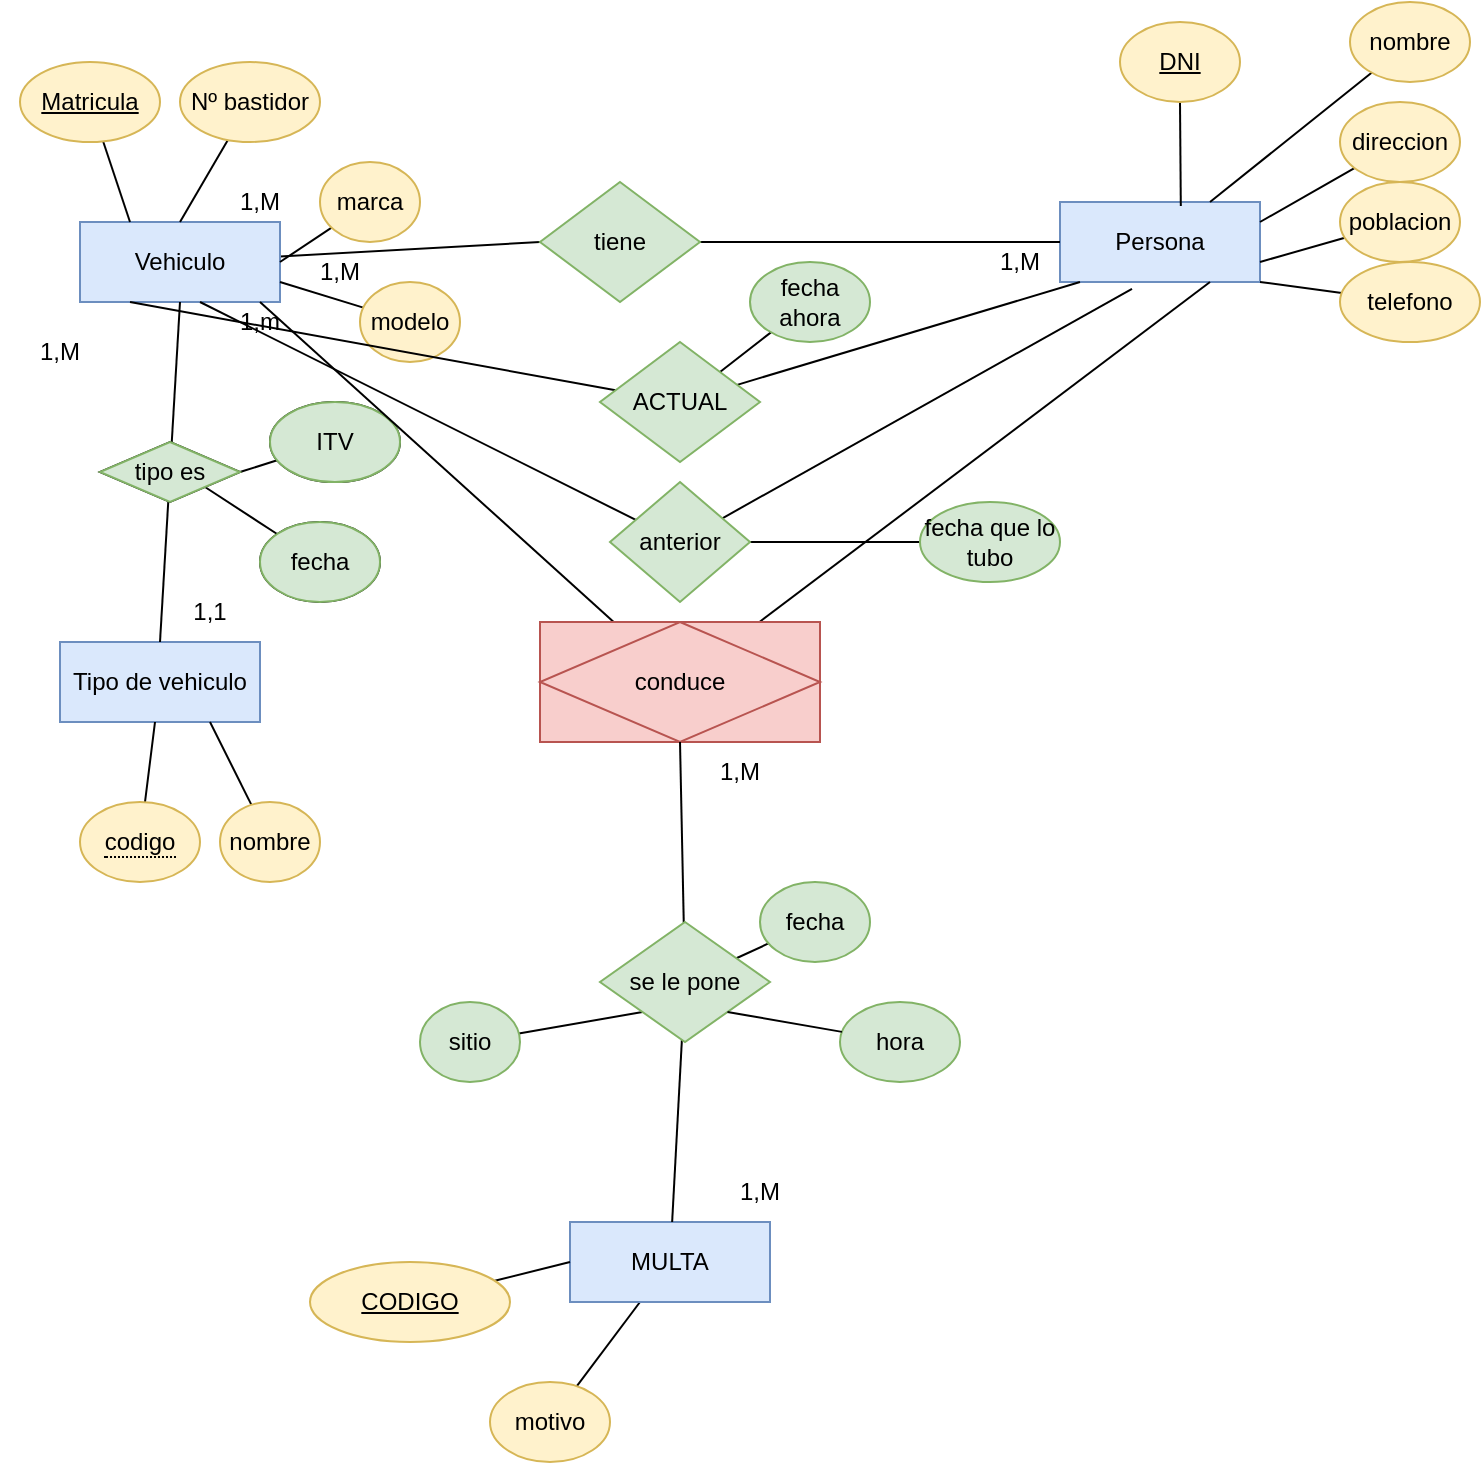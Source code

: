 <mxfile version="20.5.3" type="device"><diagram id="R2lEEEUBdFMjLlhIrx00" name="Page-1"><mxGraphModel dx="1038" dy="579" grid="1" gridSize="10" guides="1" tooltips="1" connect="1" arrows="1" fold="1" page="1" pageScale="1" pageWidth="850" pageHeight="1100" math="0" shadow="0" extFonts="Permanent Marker^https://fonts.googleapis.com/css?family=Permanent+Marker"><root><mxCell id="0"/><mxCell id="1" parent="0"/><mxCell id="kOTVSleEIXLbObX7SivQ-27" style="edgeStyle=none;rounded=0;orthogonalLoop=1;jettySize=auto;html=1;entryX=0;entryY=0.5;entryDx=0;entryDy=0;endArrow=none;endFill=0;" parent="1" source="kOTVSleEIXLbObX7SivQ-1" edge="1"><mxGeometry relative="1" as="geometry"><mxPoint x="270" y="130" as="targetPoint"/></mxGeometry></mxCell><mxCell id="kOTVSleEIXLbObX7SivQ-1" value="Vehiculo" style="whiteSpace=wrap;html=1;align=center;fillColor=#dae8fc;strokeColor=#6c8ebf;" parent="1" vertex="1"><mxGeometry x="40" y="120" width="100" height="40" as="geometry"/></mxCell><mxCell id="kOTVSleEIXLbObX7SivQ-3" style="rounded=0;orthogonalLoop=1;jettySize=auto;html=1;entryX=0.25;entryY=0;entryDx=0;entryDy=0;endArrow=none;endFill=0;" parent="1" source="kOTVSleEIXLbObX7SivQ-2" target="kOTVSleEIXLbObX7SivQ-1" edge="1"><mxGeometry relative="1" as="geometry"/></mxCell><mxCell id="kOTVSleEIXLbObX7SivQ-2" value="Matricula" style="ellipse;whiteSpace=wrap;html=1;align=center;fontStyle=4;fillColor=#fff2cc;strokeColor=#d6b656;" parent="1" vertex="1"><mxGeometry x="10" y="40" width="70" height="40" as="geometry"/></mxCell><mxCell id="kOTVSleEIXLbObX7SivQ-5" style="edgeStyle=none;rounded=0;orthogonalLoop=1;jettySize=auto;html=1;entryX=0.5;entryY=0;entryDx=0;entryDy=0;endArrow=none;endFill=0;" parent="1" source="kOTVSleEIXLbObX7SivQ-4" target="kOTVSleEIXLbObX7SivQ-1" edge="1"><mxGeometry relative="1" as="geometry"/></mxCell><mxCell id="kOTVSleEIXLbObX7SivQ-4" value="Nº bastidor" style="ellipse;whiteSpace=wrap;html=1;align=center;fillColor=#fff2cc;strokeColor=#d6b656;" parent="1" vertex="1"><mxGeometry x="90" y="40" width="70" height="40" as="geometry"/></mxCell><mxCell id="kOTVSleEIXLbObX7SivQ-7" style="edgeStyle=none;rounded=0;orthogonalLoop=1;jettySize=auto;html=1;entryX=1;entryY=0.5;entryDx=0;entryDy=0;endArrow=none;endFill=0;" parent="1" source="kOTVSleEIXLbObX7SivQ-6" target="kOTVSleEIXLbObX7SivQ-1" edge="1"><mxGeometry relative="1" as="geometry"/></mxCell><mxCell id="kOTVSleEIXLbObX7SivQ-6" value="marca" style="ellipse;whiteSpace=wrap;html=1;align=center;fillColor=#fff2cc;strokeColor=#d6b656;" parent="1" vertex="1"><mxGeometry x="160" y="90" width="50" height="40" as="geometry"/></mxCell><mxCell id="kOTVSleEIXLbObX7SivQ-9" style="edgeStyle=none;rounded=0;orthogonalLoop=1;jettySize=auto;html=1;entryX=1;entryY=0.75;entryDx=0;entryDy=0;endArrow=none;endFill=0;" parent="1" source="kOTVSleEIXLbObX7SivQ-8" target="kOTVSleEIXLbObX7SivQ-1" edge="1"><mxGeometry relative="1" as="geometry"/></mxCell><mxCell id="kOTVSleEIXLbObX7SivQ-8" value="modelo" style="ellipse;whiteSpace=wrap;html=1;align=center;fillColor=#fff2cc;strokeColor=#d6b656;" parent="1" vertex="1"><mxGeometry x="180" y="150" width="50" height="40" as="geometry"/></mxCell><mxCell id="kOTVSleEIXLbObX7SivQ-12" value="Tipo de vehiculo" style="whiteSpace=wrap;html=1;align=center;fillColor=#dae8fc;strokeColor=#6c8ebf;" parent="1" vertex="1"><mxGeometry x="30" y="330" width="100" height="40" as="geometry"/></mxCell><mxCell id="kOTVSleEIXLbObX7SivQ-14" style="edgeStyle=none;rounded=0;orthogonalLoop=1;jettySize=auto;html=1;endArrow=none;endFill=0;" parent="1" source="kOTVSleEIXLbObX7SivQ-13" target="kOTVSleEIXLbObX7SivQ-12" edge="1"><mxGeometry relative="1" as="geometry"/></mxCell><mxCell id="kOTVSleEIXLbObX7SivQ-13" value="&lt;span style=&quot;border-bottom: 1px dotted&quot;&gt;codigo&lt;/span&gt;" style="ellipse;whiteSpace=wrap;html=1;align=center;fillColor=#fff2cc;strokeColor=#d6b656;" parent="1" vertex="1"><mxGeometry x="40" y="410" width="60" height="40" as="geometry"/></mxCell><mxCell id="kOTVSleEIXLbObX7SivQ-16" style="edgeStyle=none;rounded=0;orthogonalLoop=1;jettySize=auto;html=1;entryX=0.75;entryY=1;entryDx=0;entryDy=0;endArrow=none;endFill=0;" parent="1" source="kOTVSleEIXLbObX7SivQ-15" target="kOTVSleEIXLbObX7SivQ-12" edge="1"><mxGeometry relative="1" as="geometry"/></mxCell><mxCell id="kOTVSleEIXLbObX7SivQ-15" value="nombre" style="ellipse;whiteSpace=wrap;html=1;align=center;fillColor=#fff2cc;strokeColor=#d6b656;" parent="1" vertex="1"><mxGeometry x="110" y="410" width="50" height="40" as="geometry"/></mxCell><mxCell id="kOTVSleEIXLbObX7SivQ-18" style="edgeStyle=none;rounded=0;orthogonalLoop=1;jettySize=auto;html=1;entryX=0.5;entryY=1;entryDx=0;entryDy=0;endArrow=none;endFill=0;" parent="1" source="kOTVSleEIXLbObX7SivQ-17" target="kOTVSleEIXLbObX7SivQ-1" edge="1"><mxGeometry relative="1" as="geometry"/></mxCell><mxCell id="kOTVSleEIXLbObX7SivQ-19" style="edgeStyle=none;rounded=0;orthogonalLoop=1;jettySize=auto;html=1;entryX=0.5;entryY=0;entryDx=0;entryDy=0;endArrow=none;endFill=0;" parent="1" source="kOTVSleEIXLbObX7SivQ-17" target="kOTVSleEIXLbObX7SivQ-12" edge="1"><mxGeometry relative="1" as="geometry"/></mxCell><mxCell id="kOTVSleEIXLbObX7SivQ-17" value="tipo es" style="shape=rhombus;perimeter=rhombusPerimeter;whiteSpace=wrap;html=1;align=center;" parent="1" vertex="1"><mxGeometry x="50" y="230" width="70" height="30" as="geometry"/></mxCell><mxCell id="kOTVSleEIXLbObX7SivQ-20" value="Persona" style="whiteSpace=wrap;html=1;align=center;fillColor=#dae8fc;strokeColor=#6c8ebf;" parent="1" vertex="1"><mxGeometry x="530" y="110" width="100" height="40" as="geometry"/></mxCell><mxCell id="kOTVSleEIXLbObX7SivQ-28" style="edgeStyle=none;rounded=0;orthogonalLoop=1;jettySize=auto;html=1;endArrow=none;endFill=0;entryX=0;entryY=0.5;entryDx=0;entryDy=0;exitX=1;exitY=0.5;exitDx=0;exitDy=0;" parent="1" target="kOTVSleEIXLbObX7SivQ-20" edge="1"><mxGeometry relative="1" as="geometry"><mxPoint x="490" y="135" as="targetPoint"/><mxPoint x="350" y="130" as="sourcePoint"/></mxGeometry></mxCell><mxCell id="kOTVSleEIXLbObX7SivQ-31" style="edgeStyle=none;rounded=0;orthogonalLoop=1;jettySize=auto;html=1;entryX=0.75;entryY=0;entryDx=0;entryDy=0;endArrow=none;endFill=0;" parent="1" source="kOTVSleEIXLbObX7SivQ-30" target="kOTVSleEIXLbObX7SivQ-20" edge="1"><mxGeometry relative="1" as="geometry"/></mxCell><mxCell id="kOTVSleEIXLbObX7SivQ-30" value="nombre" style="ellipse;whiteSpace=wrap;html=1;align=center;fillColor=#fff2cc;strokeColor=#d6b656;" parent="1" vertex="1"><mxGeometry x="675" y="10" width="60" height="40" as="geometry"/></mxCell><mxCell id="kOTVSleEIXLbObX7SivQ-33" style="edgeStyle=none;rounded=0;orthogonalLoop=1;jettySize=auto;html=1;entryX=1;entryY=0.25;entryDx=0;entryDy=0;endArrow=none;endFill=0;" parent="1" source="kOTVSleEIXLbObX7SivQ-32" target="kOTVSleEIXLbObX7SivQ-20" edge="1"><mxGeometry relative="1" as="geometry"/></mxCell><mxCell id="kOTVSleEIXLbObX7SivQ-32" value="direccion" style="ellipse;whiteSpace=wrap;html=1;align=center;fillColor=#fff2cc;strokeColor=#d6b656;" parent="1" vertex="1"><mxGeometry x="670" y="60" width="60" height="40" as="geometry"/></mxCell><mxCell id="kOTVSleEIXLbObX7SivQ-35" style="edgeStyle=none;rounded=0;orthogonalLoop=1;jettySize=auto;html=1;entryX=1;entryY=0.75;entryDx=0;entryDy=0;endArrow=none;endFill=0;" parent="1" source="kOTVSleEIXLbObX7SivQ-34" target="kOTVSleEIXLbObX7SivQ-20" edge="1"><mxGeometry relative="1" as="geometry"/></mxCell><mxCell id="kOTVSleEIXLbObX7SivQ-34" value="poblacion" style="ellipse;whiteSpace=wrap;html=1;align=center;fillColor=#fff2cc;strokeColor=#d6b656;" parent="1" vertex="1"><mxGeometry x="670" y="100" width="60" height="40" as="geometry"/></mxCell><mxCell id="kOTVSleEIXLbObX7SivQ-37" style="edgeStyle=none;rounded=0;orthogonalLoop=1;jettySize=auto;html=1;entryX=1;entryY=1;entryDx=0;entryDy=0;endArrow=none;endFill=0;" parent="1" source="kOTVSleEIXLbObX7SivQ-36" target="kOTVSleEIXLbObX7SivQ-20" edge="1"><mxGeometry relative="1" as="geometry"/></mxCell><mxCell id="kOTVSleEIXLbObX7SivQ-36" value="telefono" style="ellipse;whiteSpace=wrap;html=1;align=center;fillColor=#fff2cc;strokeColor=#d6b656;" parent="1" vertex="1"><mxGeometry x="670" y="140" width="70" height="40" as="geometry"/></mxCell><mxCell id="kOTVSleEIXLbObX7SivQ-39" style="edgeStyle=none;rounded=0;orthogonalLoop=1;jettySize=auto;html=1;entryX=0.604;entryY=0.05;entryDx=0;entryDy=0;entryPerimeter=0;endArrow=none;endFill=0;" parent="1" source="kOTVSleEIXLbObX7SivQ-38" target="kOTVSleEIXLbObX7SivQ-20" edge="1"><mxGeometry relative="1" as="geometry"/></mxCell><mxCell id="kOTVSleEIXLbObX7SivQ-38" value="DNI" style="ellipse;whiteSpace=wrap;html=1;align=center;fontStyle=4;fillColor=#fff2cc;strokeColor=#d6b656;" parent="1" vertex="1"><mxGeometry x="560" y="20" width="60" height="40" as="geometry"/></mxCell><mxCell id="kOTVSleEIXLbObX7SivQ-41" style="edgeStyle=none;rounded=0;orthogonalLoop=1;jettySize=auto;html=1;endArrow=none;endFill=0;entryX=1;entryY=0;entryDx=0;entryDy=0;" parent="1" source="kOTVSleEIXLbObX7SivQ-40" target="VR9BRr88-X-G956QVVTe-2" edge="1"><mxGeometry relative="1" as="geometry"><mxPoint x="506.641" y="273.359" as="sourcePoint"/><mxPoint x="550" y="270" as="targetPoint"/></mxGeometry></mxCell><mxCell id="kOTVSleEIXLbObX7SivQ-40" value="fecha ahora" style="ellipse;whiteSpace=wrap;html=1;align=center;fillColor=#d5e8d4;strokeColor=#82b366;" parent="1" vertex="1"><mxGeometry x="375" y="140" width="60" height="40" as="geometry"/></mxCell><mxCell id="kOTVSleEIXLbObX7SivQ-43" style="edgeStyle=none;rounded=0;orthogonalLoop=1;jettySize=auto;html=1;endArrow=none;endFill=0;" parent="1" source="kOTVSleEIXLbObX7SivQ-42" edge="1"><mxGeometry relative="1" as="geometry"><mxPoint x="500" y="270" as="targetPoint"/></mxGeometry></mxCell><mxCell id="VR9BRr88-X-G956QVVTe-22" style="edgeStyle=none;rounded=0;orthogonalLoop=1;jettySize=auto;html=1;entryX=1;entryY=0.5;entryDx=0;entryDy=0;endArrow=none;endFill=0;" edge="1" parent="1" source="kOTVSleEIXLbObX7SivQ-42" target="VR9BRr88-X-G956QVVTe-5"><mxGeometry relative="1" as="geometry"/></mxCell><mxCell id="kOTVSleEIXLbObX7SivQ-42" value="fecha que lo tubo" style="ellipse;whiteSpace=wrap;html=1;align=center;fillColor=#d5e8d4;strokeColor=#82b366;" parent="1" vertex="1"><mxGeometry x="460" y="260" width="70" height="40" as="geometry"/></mxCell><mxCell id="kOTVSleEIXLbObX7SivQ-45" style="edgeStyle=none;rounded=0;orthogonalLoop=1;jettySize=auto;html=1;entryX=1;entryY=0.5;entryDx=0;entryDy=0;endArrow=none;endFill=0;" parent="1" source="kOTVSleEIXLbObX7SivQ-44" target="kOTVSleEIXLbObX7SivQ-17" edge="1"><mxGeometry relative="1" as="geometry"/></mxCell><mxCell id="kOTVSleEIXLbObX7SivQ-44" value="ITV" style="ellipse;whiteSpace=wrap;html=1;align=center;" parent="1" vertex="1"><mxGeometry x="135" y="210" width="65" height="40" as="geometry"/></mxCell><mxCell id="kOTVSleEIXLbObX7SivQ-47" style="edgeStyle=none;rounded=0;orthogonalLoop=1;jettySize=auto;html=1;entryX=1;entryY=1;entryDx=0;entryDy=0;endArrow=none;endFill=0;" parent="1" source="kOTVSleEIXLbObX7SivQ-46" target="kOTVSleEIXLbObX7SivQ-17" edge="1"><mxGeometry relative="1" as="geometry"/></mxCell><mxCell id="kOTVSleEIXLbObX7SivQ-46" value="fecha" style="ellipse;whiteSpace=wrap;html=1;align=center;" parent="1" vertex="1"><mxGeometry x="130" y="270" width="60" height="40" as="geometry"/></mxCell><mxCell id="VR9BRr88-X-G956QVVTe-14" style="edgeStyle=none;rounded=0;orthogonalLoop=1;jettySize=auto;html=1;entryX=0;entryY=1;entryDx=0;entryDy=0;endArrow=none;endFill=0;" edge="1" parent="1" source="kOTVSleEIXLbObX7SivQ-52" target="VR9BRr88-X-G956QVVTe-11"><mxGeometry relative="1" as="geometry"/></mxCell><mxCell id="kOTVSleEIXLbObX7SivQ-52" value="sitio" style="ellipse;whiteSpace=wrap;html=1;align=center;fillColor=#d5e8d4;strokeColor=#82b366;" parent="1" vertex="1"><mxGeometry x="210" y="510" width="50" height="40" as="geometry"/></mxCell><mxCell id="VR9BRr88-X-G956QVVTe-19" style="edgeStyle=none;rounded=0;orthogonalLoop=1;jettySize=auto;html=1;endArrow=none;endFill=0;" edge="1" parent="1" source="kOTVSleEIXLbObX7SivQ-53" target="VR9BRr88-X-G956QVVTe-1"><mxGeometry relative="1" as="geometry"/></mxCell><mxCell id="kOTVSleEIXLbObX7SivQ-53" value="motivo" style="ellipse;whiteSpace=wrap;html=1;align=center;fillColor=#fff2cc;strokeColor=#d6b656;" parent="1" vertex="1"><mxGeometry x="245" y="700" width="60" height="40" as="geometry"/></mxCell><mxCell id="kOTVSleEIXLbObX7SivQ-55" value="hora" style="ellipse;whiteSpace=wrap;html=1;align=center;fillColor=#d5e8d4;strokeColor=#82b366;" parent="1" vertex="1"><mxGeometry x="420" y="510" width="60" height="40" as="geometry"/></mxCell><mxCell id="kOTVSleEIXLbObX7SivQ-63" value="fecha" style="ellipse;whiteSpace=wrap;html=1;align=center;fillColor=#d5e8d4;strokeColor=#82b366;" parent="1" vertex="1"><mxGeometry x="130" y="270" width="60" height="40" as="geometry"/></mxCell><mxCell id="kOTVSleEIXLbObX7SivQ-64" value="ITV" style="ellipse;whiteSpace=wrap;html=1;align=center;fillColor=#d5e8d4;strokeColor=#82b366;" parent="1" vertex="1"><mxGeometry x="135" y="210" width="65" height="40" as="geometry"/></mxCell><mxCell id="kOTVSleEIXLbObX7SivQ-65" value="tipo es" style="shape=rhombus;perimeter=rhombusPerimeter;whiteSpace=wrap;html=1;align=center;fillColor=#d5e8d4;strokeColor=#82b366;" parent="1" vertex="1"><mxGeometry x="50" y="230" width="70" height="30" as="geometry"/></mxCell><mxCell id="VR9BRr88-X-G956QVVTe-15" style="edgeStyle=none;rounded=0;orthogonalLoop=1;jettySize=auto;html=1;endArrow=none;endFill=0;" edge="1" parent="1" source="kOTVSleEIXLbObX7SivQ-91" target="VR9BRr88-X-G956QVVTe-11"><mxGeometry relative="1" as="geometry"/></mxCell><mxCell id="kOTVSleEIXLbObX7SivQ-91" value="fecha" style="ellipse;whiteSpace=wrap;html=1;align=center;fillColor=#d5e8d4;strokeColor=#82b366;" parent="1" vertex="1"><mxGeometry x="380" y="450" width="55" height="40" as="geometry"/></mxCell><mxCell id="Ydg3LnN-SRLQwf0oQvml-1" value="tiene" style="shape=rhombus;perimeter=rhombusPerimeter;whiteSpace=wrap;html=1;align=center;fillColor=#d5e8d4;strokeColor=#82b366;" parent="1" vertex="1"><mxGeometry x="270" y="100" width="80" height="60" as="geometry"/></mxCell><mxCell id="Ydg3LnN-SRLQwf0oQvml-6" value="1,1" style="text;html=1;strokeColor=none;fillColor=none;align=center;verticalAlign=middle;whiteSpace=wrap;rounded=0;" parent="1" vertex="1"><mxGeometry x="75" y="300" width="60" height="30" as="geometry"/></mxCell><mxCell id="Ydg3LnN-SRLQwf0oQvml-9" value="1,M" style="text;html=1;strokeColor=none;fillColor=none;align=center;verticalAlign=middle;whiteSpace=wrap;rounded=0;" parent="1" vertex="1"><mxGeometry y="170" width="60" height="30" as="geometry"/></mxCell><mxCell id="Ydg3LnN-SRLQwf0oQvml-10" value="1,M" style="text;html=1;strokeColor=none;fillColor=none;align=center;verticalAlign=middle;whiteSpace=wrap;rounded=0;" parent="1" vertex="1"><mxGeometry x="480" y="130" width="60" height="20" as="geometry"/></mxCell><mxCell id="Ydg3LnN-SRLQwf0oQvml-12" value="1,M" style="text;html=1;strokeColor=none;fillColor=none;align=center;verticalAlign=middle;whiteSpace=wrap;rounded=0;" parent="1" vertex="1"><mxGeometry x="140" y="130" width="60" height="30" as="geometry"/></mxCell><mxCell id="Ydg3LnN-SRLQwf0oQvml-17" value="1,m" style="text;html=1;strokeColor=none;fillColor=none;align=center;verticalAlign=middle;whiteSpace=wrap;rounded=0;" parent="1" vertex="1"><mxGeometry x="100" y="160" width="60" height="20" as="geometry"/></mxCell><mxCell id="Ydg3LnN-SRLQwf0oQvml-18" value="1,M" style="text;html=1;strokeColor=none;fillColor=none;align=center;verticalAlign=middle;whiteSpace=wrap;rounded=0;" parent="1" vertex="1"><mxGeometry x="100" y="100" width="60" height="20" as="geometry"/></mxCell><mxCell id="VR9BRr88-X-G956QVVTe-1" value="MULTA" style="whiteSpace=wrap;html=1;align=center;fillColor=#dae8fc;strokeColor=#6c8ebf;" vertex="1" parent="1"><mxGeometry x="285" y="620" width="100" height="40" as="geometry"/></mxCell><mxCell id="VR9BRr88-X-G956QVVTe-3" style="rounded=0;orthogonalLoop=1;jettySize=auto;html=1;entryX=1;entryY=1;entryDx=0;entryDy=0;endArrow=none;endFill=0;" edge="1" parent="1" source="VR9BRr88-X-G956QVVTe-2" target="Ydg3LnN-SRLQwf0oQvml-10"><mxGeometry relative="1" as="geometry"/></mxCell><mxCell id="VR9BRr88-X-G956QVVTe-4" style="rounded=0;orthogonalLoop=1;jettySize=auto;html=1;entryX=0.25;entryY=1;entryDx=0;entryDy=0;endArrow=none;endFill=0;" edge="1" parent="1" source="VR9BRr88-X-G956QVVTe-2" target="kOTVSleEIXLbObX7SivQ-1"><mxGeometry relative="1" as="geometry"/></mxCell><mxCell id="VR9BRr88-X-G956QVVTe-2" value="ACTUAL" style="shape=rhombus;perimeter=rhombusPerimeter;whiteSpace=wrap;html=1;align=center;fillColor=#d5e8d4;strokeColor=#82b366;" vertex="1" parent="1"><mxGeometry x="300" y="180" width="80" height="60" as="geometry"/></mxCell><mxCell id="VR9BRr88-X-G956QVVTe-6" style="edgeStyle=none;rounded=0;orthogonalLoop=1;jettySize=auto;html=1;entryX=0;entryY=0;entryDx=0;entryDy=0;endArrow=none;endFill=0;" edge="1" parent="1" source="VR9BRr88-X-G956QVVTe-5" target="Ydg3LnN-SRLQwf0oQvml-17"><mxGeometry relative="1" as="geometry"/></mxCell><mxCell id="VR9BRr88-X-G956QVVTe-7" style="edgeStyle=none;rounded=0;orthogonalLoop=1;jettySize=auto;html=1;entryX=0.36;entryY=1.085;entryDx=0;entryDy=0;entryPerimeter=0;endArrow=none;endFill=0;" edge="1" parent="1" source="VR9BRr88-X-G956QVVTe-5" target="kOTVSleEIXLbObX7SivQ-20"><mxGeometry relative="1" as="geometry"/></mxCell><mxCell id="VR9BRr88-X-G956QVVTe-5" value="anterior" style="shape=rhombus;perimeter=rhombusPerimeter;whiteSpace=wrap;html=1;align=center;fillColor=#d5e8d4;strokeColor=#82b366;" vertex="1" parent="1"><mxGeometry x="305" y="250" width="70" height="60" as="geometry"/></mxCell><mxCell id="VR9BRr88-X-G956QVVTe-9" style="edgeStyle=none;rounded=0;orthogonalLoop=1;jettySize=auto;html=1;entryX=0.75;entryY=1;entryDx=0;entryDy=0;endArrow=none;endFill=0;" edge="1" parent="1" source="VR9BRr88-X-G956QVVTe-8" target="kOTVSleEIXLbObX7SivQ-20"><mxGeometry relative="1" as="geometry"/></mxCell><mxCell id="VR9BRr88-X-G956QVVTe-10" style="edgeStyle=none;rounded=0;orthogonalLoop=1;jettySize=auto;html=1;entryX=0.5;entryY=0;entryDx=0;entryDy=0;endArrow=none;endFill=0;" edge="1" parent="1" source="VR9BRr88-X-G956QVVTe-8" target="Ydg3LnN-SRLQwf0oQvml-17"><mxGeometry relative="1" as="geometry"/></mxCell><mxCell id="VR9BRr88-X-G956QVVTe-8" value="conduce" style="shape=associativeEntity;whiteSpace=wrap;html=1;align=center;fillColor=#f8cecc;strokeColor=#b85450;" vertex="1" parent="1"><mxGeometry x="270" y="320" width="140" height="60" as="geometry"/></mxCell><mxCell id="VR9BRr88-X-G956QVVTe-12" style="edgeStyle=none;rounded=0;orthogonalLoop=1;jettySize=auto;html=1;entryX=0.5;entryY=1;entryDx=0;entryDy=0;endArrow=none;endFill=0;" edge="1" parent="1" source="VR9BRr88-X-G956QVVTe-11" target="VR9BRr88-X-G956QVVTe-8"><mxGeometry relative="1" as="geometry"/></mxCell><mxCell id="VR9BRr88-X-G956QVVTe-13" style="edgeStyle=none;rounded=0;orthogonalLoop=1;jettySize=auto;html=1;endArrow=none;endFill=0;" edge="1" parent="1" source="VR9BRr88-X-G956QVVTe-11" target="VR9BRr88-X-G956QVVTe-1"><mxGeometry relative="1" as="geometry"/></mxCell><mxCell id="VR9BRr88-X-G956QVVTe-11" value="se le pone" style="shape=rhombus;perimeter=rhombusPerimeter;whiteSpace=wrap;html=1;align=center;fillColor=#d5e8d4;strokeColor=#82b366;" vertex="1" parent="1"><mxGeometry x="300" y="470" width="85" height="60" as="geometry"/></mxCell><mxCell id="VR9BRr88-X-G956QVVTe-21" style="edgeStyle=none;rounded=0;orthogonalLoop=1;jettySize=auto;html=1;entryX=0;entryY=0.5;entryDx=0;entryDy=0;endArrow=none;endFill=0;" edge="1" parent="1" source="VR9BRr88-X-G956QVVTe-20" target="VR9BRr88-X-G956QVVTe-1"><mxGeometry relative="1" as="geometry"/></mxCell><mxCell id="VR9BRr88-X-G956QVVTe-20" value="CODIGO" style="ellipse;whiteSpace=wrap;html=1;align=center;fontStyle=4;fillColor=#fff2cc;strokeColor=#d6b656;" vertex="1" parent="1"><mxGeometry x="155" y="640" width="100" height="40" as="geometry"/></mxCell><mxCell id="VR9BRr88-X-G956QVVTe-23" value="1,M" style="text;html=1;strokeColor=none;fillColor=none;align=center;verticalAlign=middle;whiteSpace=wrap;rounded=0;" vertex="1" parent="1"><mxGeometry x="350" y="590" width="60" height="30" as="geometry"/></mxCell><mxCell id="VR9BRr88-X-G956QVVTe-24" value="1,M" style="text;html=1;strokeColor=none;fillColor=none;align=center;verticalAlign=middle;whiteSpace=wrap;rounded=0;" vertex="1" parent="1"><mxGeometry x="340" y="380" width="60" height="30" as="geometry"/></mxCell><mxCell id="VR9BRr88-X-G956QVVTe-26" value="" style="edgeStyle=none;rounded=0;orthogonalLoop=1;jettySize=auto;html=1;entryX=1;entryY=1;entryDx=0;entryDy=0;endArrow=none;endFill=0;" edge="1" parent="1" source="kOTVSleEIXLbObX7SivQ-55" target="VR9BRr88-X-G956QVVTe-11"><mxGeometry relative="1" as="geometry"><mxPoint x="420.033" y="529.064" as="sourcePoint"/><mxPoint x="393.4" y="538.74" as="targetPoint"/></mxGeometry></mxCell></root></mxGraphModel></diagram></mxfile>